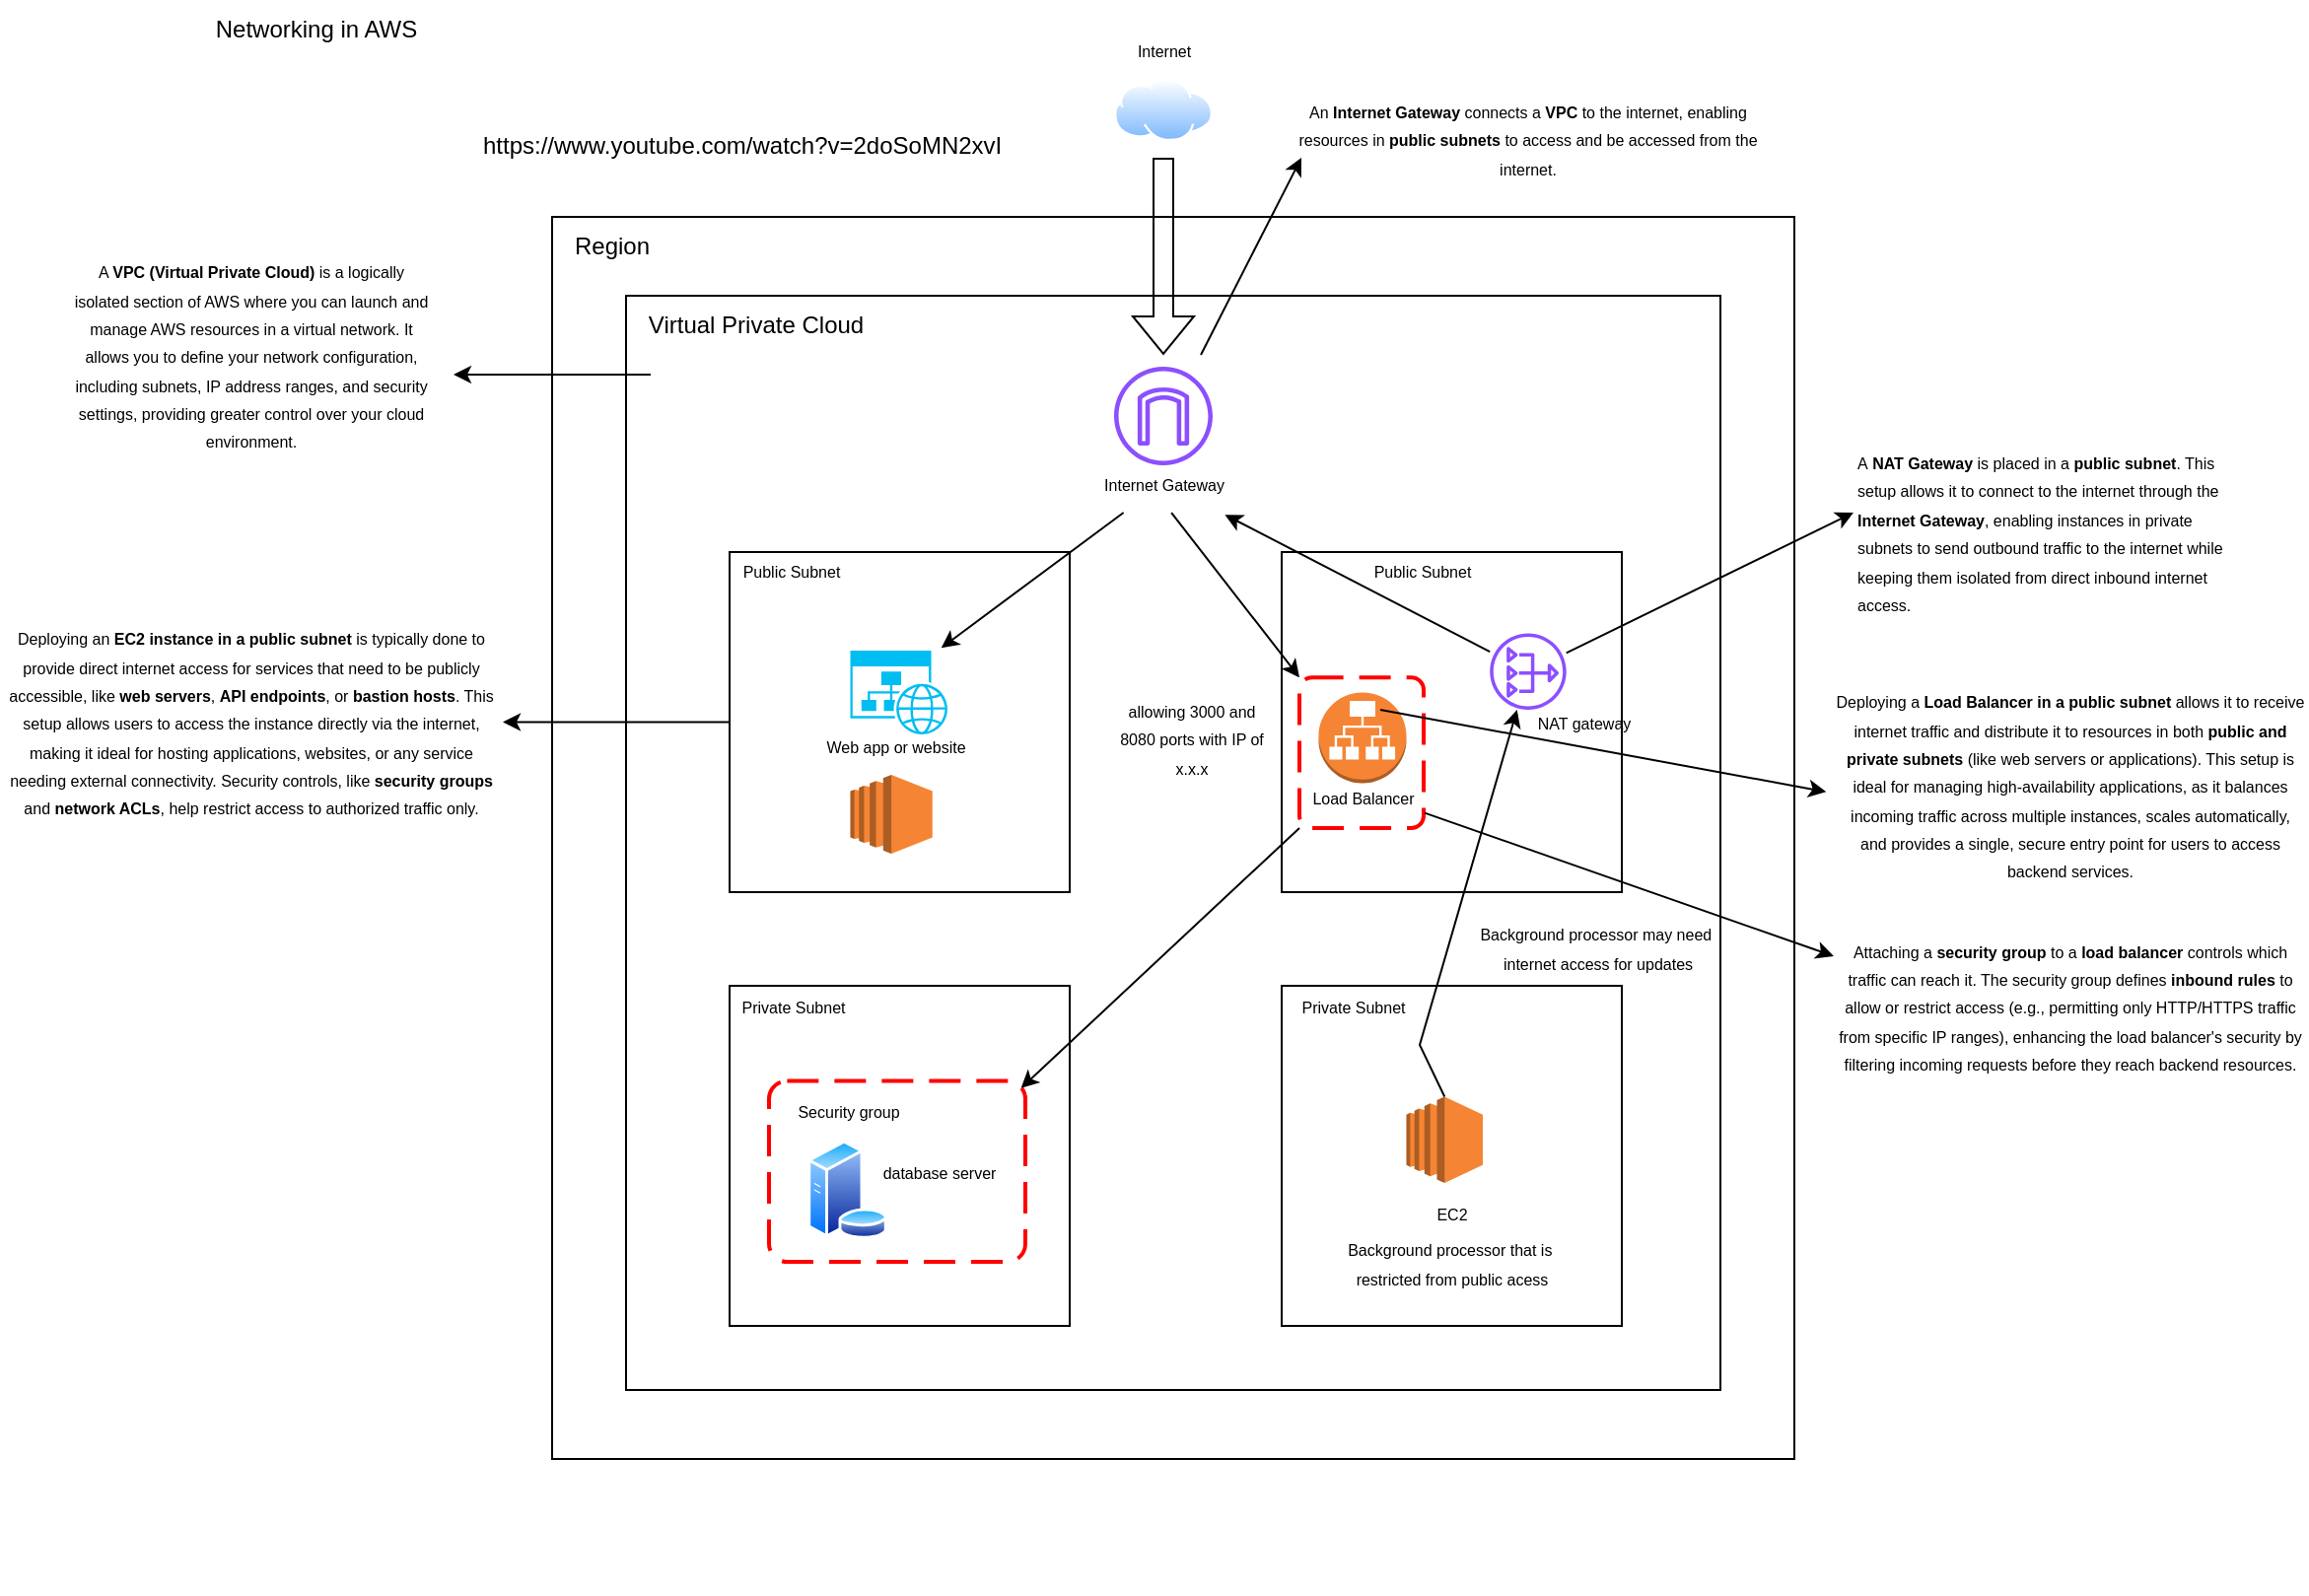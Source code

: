<mxfile version="24.8.3" pages="2">
  <diagram name="Halaman-1" id="hqgcFYrTbxdY-klilklI">
    <mxGraphModel dx="2389" dy="577" grid="1" gridSize="10" guides="1" tooltips="1" connect="1" arrows="1" fold="1" page="1" pageScale="1" pageWidth="1169" pageHeight="1654" math="0" shadow="0">
      <root>
        <mxCell id="0" />
        <mxCell id="1" parent="0" />
        <mxCell id="Brdp84hp67PUJ8RzHR_3-7" value="" style="whiteSpace=wrap;html=1;aspect=fixed;" parent="1" vertex="1">
          <mxGeometry x="250" y="140" width="630" height="630" as="geometry" />
        </mxCell>
        <mxCell id="Brdp84hp67PUJ8RzHR_3-1" value="Networking in AWS" style="text;html=1;align=center;verticalAlign=middle;resizable=0;points=[];autosize=1;strokeColor=none;fillColor=none;" parent="1" vertex="1">
          <mxGeometry x="65" y="30" width="130" height="30" as="geometry" />
        </mxCell>
        <mxCell id="Brdp84hp67PUJ8RzHR_3-3" style="edgeStyle=orthogonalEdgeStyle;rounded=0;orthogonalLoop=1;jettySize=auto;html=1;exitX=0.5;exitY=1;exitDx=0;exitDy=0;" parent="1" edge="1">
          <mxGeometry relative="1" as="geometry">
            <mxPoint x="595" y="830" as="sourcePoint" />
            <mxPoint x="595" y="830" as="targetPoint" />
          </mxGeometry>
        </mxCell>
        <mxCell id="Brdp84hp67PUJ8RzHR_3-4" value="Region" style="text;html=1;align=center;verticalAlign=middle;resizable=0;points=[];autosize=1;strokeColor=none;fillColor=none;" parent="1" vertex="1">
          <mxGeometry x="250" y="140" width="60" height="30" as="geometry" />
        </mxCell>
        <mxCell id="Brdp84hp67PUJ8RzHR_3-5" value="" style="whiteSpace=wrap;html=1;aspect=fixed;" parent="1" vertex="1">
          <mxGeometry x="287.5" y="180" width="555" height="555" as="geometry" />
        </mxCell>
        <mxCell id="Brdp84hp67PUJ8RzHR_3-6" value="Virtual Private Cloud" style="text;html=1;align=center;verticalAlign=middle;resizable=0;points=[];autosize=1;strokeColor=none;fillColor=none;" parent="1" vertex="1">
          <mxGeometry x="287.5" y="180" width="130" height="30" as="geometry" />
        </mxCell>
        <mxCell id="Brdp84hp67PUJ8RzHR_3-8" value="" style="shape=flexArrow;endArrow=classic;html=1;rounded=0;" parent="1" edge="1">
          <mxGeometry width="50" height="50" relative="1" as="geometry">
            <mxPoint x="560" y="110" as="sourcePoint" />
            <mxPoint x="560" y="210" as="targetPoint" />
          </mxGeometry>
        </mxCell>
        <mxCell id="Brdp84hp67PUJ8RzHR_3-10" value="&lt;font style=&quot;font-size: 8px;&quot;&gt;Internet Gateway&lt;/font&gt;" style="text;html=1;align=center;verticalAlign=middle;resizable=0;points=[];autosize=1;strokeColor=none;fillColor=none;" parent="1" vertex="1">
          <mxGeometry x="520" y="260" width="80" height="30" as="geometry" />
        </mxCell>
        <mxCell id="Brdp84hp67PUJ8RzHR_3-11" value="" style="image;aspect=fixed;perimeter=ellipsePerimeter;html=1;align=center;shadow=0;dashed=0;spacingTop=3;image=img/lib/active_directory/internet_cloud.svg;" parent="1" vertex="1">
          <mxGeometry x="535" y="70" width="50" height="31.5" as="geometry" />
        </mxCell>
        <mxCell id="Brdp84hp67PUJ8RzHR_3-12" value="&lt;font style=&quot;font-size: 8px;&quot;&gt;Internet&lt;/font&gt;" style="text;html=1;align=center;verticalAlign=middle;resizable=0;points=[];autosize=1;strokeColor=none;fillColor=none;" parent="1" vertex="1">
          <mxGeometry x="535" y="40" width="50" height="30" as="geometry" />
        </mxCell>
        <mxCell id="Brdp84hp67PUJ8RzHR_3-13" value="" style="sketch=0;outlineConnect=0;fontColor=#232F3E;gradientColor=none;fillColor=#8C4FFF;strokeColor=none;dashed=0;verticalLabelPosition=bottom;verticalAlign=top;align=center;html=1;fontSize=12;fontStyle=0;aspect=fixed;pointerEvents=1;shape=mxgraph.aws4.internet_gateway;" parent="1" vertex="1">
          <mxGeometry x="535" y="216" width="50" height="50" as="geometry" />
        </mxCell>
        <mxCell id="Brdp84hp67PUJ8RzHR_3-14" value="" style="whiteSpace=wrap;html=1;aspect=fixed;" parent="1" vertex="1">
          <mxGeometry x="340" y="310" width="172.5" height="172.5" as="geometry" />
        </mxCell>
        <mxCell id="Brdp84hp67PUJ8RzHR_3-15" value="" style="whiteSpace=wrap;html=1;aspect=fixed;" parent="1" vertex="1">
          <mxGeometry x="620" y="310" width="172.5" height="172.5" as="geometry" />
        </mxCell>
        <mxCell id="Brdp84hp67PUJ8RzHR_3-16" value="" style="whiteSpace=wrap;html=1;aspect=fixed;" parent="1" vertex="1">
          <mxGeometry x="340" y="530" width="172.5" height="172.5" as="geometry" />
        </mxCell>
        <mxCell id="Brdp84hp67PUJ8RzHR_3-17" value="" style="whiteSpace=wrap;html=1;aspect=fixed;" parent="1" vertex="1">
          <mxGeometry x="620" y="530" width="172.5" height="172.5" as="geometry" />
        </mxCell>
        <mxCell id="Brdp84hp67PUJ8RzHR_3-18" value="&lt;font style=&quot;font-size: 8px;&quot;&gt;Public Subnet&lt;/font&gt;" style="text;html=1;align=center;verticalAlign=middle;resizable=0;points=[];autosize=1;strokeColor=none;fillColor=none;" parent="1" vertex="1">
          <mxGeometry x="336.26" y="304" width="70" height="30" as="geometry" />
        </mxCell>
        <mxCell id="Brdp84hp67PUJ8RzHR_3-20" value="&lt;font style=&quot;font-size: 8px;&quot;&gt;Private Subnet&lt;/font&gt;" style="text;html=1;align=center;verticalAlign=middle;resizable=0;points=[];autosize=1;strokeColor=none;fillColor=none;" parent="1" vertex="1">
          <mxGeometry x="332.26" y="525" width="80" height="30" as="geometry" />
        </mxCell>
        <mxCell id="Brdp84hp67PUJ8RzHR_3-24" value="" style="sketch=0;outlineConnect=0;fontColor=#232F3E;gradientColor=none;fillColor=#8C4FFF;strokeColor=none;dashed=0;verticalLabelPosition=bottom;verticalAlign=top;align=center;html=1;fontSize=12;fontStyle=0;aspect=fixed;pointerEvents=1;shape=mxgraph.aws4.nat_gateway;" parent="1" vertex="1">
          <mxGeometry x="725.61" y="351.25" width="38.75" height="38.75" as="geometry" />
        </mxCell>
        <mxCell id="Brdp84hp67PUJ8RzHR_3-26" value="&lt;font style=&quot;font-size: 8px;&quot;&gt;NAT gateway&lt;/font&gt;" style="text;html=1;align=center;verticalAlign=middle;resizable=0;points=[];autosize=1;strokeColor=none;fillColor=none;" parent="1" vertex="1">
          <mxGeometry x="737.5" y="381.25" width="70" height="30" as="geometry" />
        </mxCell>
        <mxCell id="Brdp84hp67PUJ8RzHR_3-28" value="" style="endArrow=classic;html=1;rounded=0;entryX=0.89;entryY=1.036;entryDx=0;entryDy=0;entryPerimeter=0;" parent="1" source="Brdp84hp67PUJ8RzHR_3-24" target="Brdp84hp67PUJ8RzHR_3-10" edge="1">
          <mxGeometry width="50" height="50" relative="1" as="geometry">
            <mxPoint x="660" y="360" as="sourcePoint" />
            <mxPoint x="773.24" y="302" as="targetPoint" />
          </mxGeometry>
        </mxCell>
        <mxCell id="Brdp84hp67PUJ8RzHR_3-29" value="" style="outlineConnect=0;dashed=0;verticalLabelPosition=bottom;verticalAlign=top;align=center;html=1;shape=mxgraph.aws3.ec2;fillColor=#F58534;gradientColor=none;" parent="1" vertex="1">
          <mxGeometry x="401.25" y="423" width="41.63" height="40" as="geometry" />
        </mxCell>
        <mxCell id="Brdp84hp67PUJ8RzHR_3-30" value="" style="outlineConnect=0;dashed=0;verticalLabelPosition=bottom;verticalAlign=top;align=center;html=1;shape=mxgraph.aws3.ec2;fillColor=#F58534;gradientColor=none;" parent="1" vertex="1">
          <mxGeometry x="683.25" y="586.25" width="38.74" height="43.75" as="geometry" />
        </mxCell>
        <mxCell id="Brdp84hp67PUJ8RzHR_3-32" value="&lt;font style=&quot;font-size: 8px;&quot;&gt;EC2&lt;/font&gt;" style="text;html=1;align=center;verticalAlign=middle;resizable=0;points=[];autosize=1;strokeColor=none;fillColor=none;" parent="1" vertex="1">
          <mxGeometry x="685.61" y="630" width="40" height="30" as="geometry" />
        </mxCell>
        <mxCell id="Brdp84hp67PUJ8RzHR_3-33" value="&lt;font style=&quot;font-size: 8px;&quot;&gt;Public Subnet&lt;/font&gt;" style="text;html=1;align=center;verticalAlign=middle;resizable=0;points=[];autosize=1;strokeColor=none;fillColor=none;" parent="1" vertex="1">
          <mxGeometry x="655.61" y="304" width="70" height="30" as="geometry" />
        </mxCell>
        <mxCell id="Brdp84hp67PUJ8RzHR_3-34" value="&lt;font style=&quot;font-size: 8px;&quot;&gt;Private Subnet&lt;/font&gt;" style="text;html=1;align=center;verticalAlign=middle;resizable=0;points=[];autosize=1;strokeColor=none;fillColor=none;" parent="1" vertex="1">
          <mxGeometry x="616" y="525" width="80" height="30" as="geometry" />
        </mxCell>
        <mxCell id="Brdp84hp67PUJ8RzHR_3-36" value="" style="endArrow=classic;html=1;rounded=0;exitX=0.5;exitY=0;exitDx=0;exitDy=0;exitPerimeter=0;" parent="1" source="Brdp84hp67PUJ8RzHR_3-30" target="Brdp84hp67PUJ8RzHR_3-24" edge="1">
          <mxGeometry width="50" height="50" relative="1" as="geometry">
            <mxPoint x="705.99" y="592" as="sourcePoint" />
            <mxPoint x="681" y="421" as="targetPoint" />
            <Array as="points">
              <mxPoint x="690" y="560" />
            </Array>
          </mxGeometry>
        </mxCell>
        <mxCell id="Brdp84hp67PUJ8RzHR_3-39" value="" style="endArrow=classic;html=1;rounded=0;entryX=0.922;entryY=-0.031;entryDx=0;entryDy=0;entryPerimeter=0;" parent="1" source="Brdp84hp67PUJ8RzHR_3-10" target="Brdp84hp67PUJ8RzHR_3-40" edge="1">
          <mxGeometry width="50" height="50" relative="1" as="geometry">
            <mxPoint x="520" y="290" as="sourcePoint" />
            <mxPoint x="570" y="240" as="targetPoint" />
          </mxGeometry>
        </mxCell>
        <mxCell id="Brdp84hp67PUJ8RzHR_3-40" value="" style="verticalLabelPosition=bottom;html=1;verticalAlign=top;align=center;strokeColor=none;fillColor=#00BEF2;shape=mxgraph.azure.website_generic;pointerEvents=1;" parent="1" vertex="1">
          <mxGeometry x="401.25" y="360" width="50" height="42.5" as="geometry" />
        </mxCell>
        <mxCell id="Brdp84hp67PUJ8RzHR_3-41" value="&lt;span style=&quot;font-size: 8px;&quot;&gt;Web app or website&lt;/span&gt;" style="text;html=1;align=center;verticalAlign=middle;resizable=0;points=[];autosize=1;strokeColor=none;fillColor=none;" parent="1" vertex="1">
          <mxGeometry x="379.25" y="393" width="90" height="30" as="geometry" />
        </mxCell>
        <mxCell id="Brdp84hp67PUJ8RzHR_3-43" value="&lt;span style=&quot;font-size: 8px;&quot;&gt;Background processor that is&amp;nbsp;&lt;/span&gt;&lt;div&gt;&lt;span style=&quot;font-size: 8px;&quot;&gt;restricted from public acess&lt;/span&gt;&lt;/div&gt;" style="text;html=1;align=center;verticalAlign=middle;resizable=0;points=[];autosize=1;strokeColor=none;fillColor=none;" parent="1" vertex="1">
          <mxGeometry x="640.61" y="650" width="130" height="40" as="geometry" />
        </mxCell>
        <mxCell id="Brdp84hp67PUJ8RzHR_3-44" value="&lt;span style=&quot;font-size: 8px;&quot;&gt;Background processor may need&amp;nbsp;&lt;/span&gt;&lt;div&gt;&lt;span style=&quot;font-size: 8px;&quot;&gt;internet access for updates&lt;/span&gt;&lt;/div&gt;" style="text;html=1;align=center;verticalAlign=middle;resizable=0;points=[];autosize=1;strokeColor=none;fillColor=none;" parent="1" vertex="1">
          <mxGeometry x="710" y="490" width="140" height="40" as="geometry" />
        </mxCell>
        <mxCell id="Brdp84hp67PUJ8RzHR_3-45" value="" style="rounded=1;arcSize=10;dashed=1;strokeColor=#ff0000;fillColor=none;gradientColor=none;dashPattern=8 4;strokeWidth=2;" parent="1" vertex="1">
          <mxGeometry x="360" y="578.26" width="130" height="91.74" as="geometry" />
        </mxCell>
        <mxCell id="Brdp84hp67PUJ8RzHR_3-46" value="&lt;font style=&quot;font-size: 8px;&quot;&gt;Security group&lt;/font&gt;" style="text;html=1;align=center;verticalAlign=middle;resizable=0;points=[];autosize=1;strokeColor=none;fillColor=none;" parent="1" vertex="1">
          <mxGeometry x="360" y="578.26" width="80" height="30" as="geometry" />
        </mxCell>
        <mxCell id="Brdp84hp67PUJ8RzHR_3-48" value="" style="endArrow=classic;html=1;rounded=0;exitX=0.551;exitY=1.002;exitDx=0;exitDy=0;exitPerimeter=0;entryX=0;entryY=0;entryDx=0;entryDy=0;" parent="1" source="Brdp84hp67PUJ8RzHR_3-10" target="Brdp84hp67PUJ8RzHR_3-57" edge="1">
          <mxGeometry width="50" height="50" relative="1" as="geometry">
            <mxPoint x="560" y="400" as="sourcePoint" />
            <mxPoint x="641" y="381" as="targetPoint" />
          </mxGeometry>
        </mxCell>
        <mxCell id="Brdp84hp67PUJ8RzHR_3-49" value="" style="outlineConnect=0;dashed=0;verticalLabelPosition=bottom;verticalAlign=top;align=center;html=1;shape=mxgraph.aws3.application_load_balancer;fillColor=#F58534;gradientColor=none;" parent="1" vertex="1">
          <mxGeometry x="638.75" y="381.25" width="44.5" height="46" as="geometry" />
        </mxCell>
        <mxCell id="Brdp84hp67PUJ8RzHR_3-51" value="&lt;span style=&quot;font-size: 8px;&quot;&gt;Load Balancer&lt;/span&gt;" style="text;html=1;align=center;verticalAlign=middle;resizable=0;points=[];autosize=1;strokeColor=none;fillColor=none;" parent="1" vertex="1">
          <mxGeometry x="621" y="419" width="80" height="30" as="geometry" />
        </mxCell>
        <mxCell id="Brdp84hp67PUJ8RzHR_3-55" value="" style="image;aspect=fixed;perimeter=ellipsePerimeter;html=1;align=center;shadow=0;dashed=0;spacingTop=3;image=img/lib/active_directory/database_server.svg;" parent="1" vertex="1">
          <mxGeometry x="379.25" y="608.26" width="41" height="50" as="geometry" />
        </mxCell>
        <mxCell id="Brdp84hp67PUJ8RzHR_3-56" value="&lt;span style=&quot;font-size: 8px;&quot;&gt;database server&lt;/span&gt;" style="text;html=1;align=center;verticalAlign=middle;resizable=0;points=[];autosize=1;strokeColor=none;fillColor=none;" parent="1" vertex="1">
          <mxGeometry x="406.26" y="609.13" width="80" height="30" as="geometry" />
        </mxCell>
        <mxCell id="Brdp84hp67PUJ8RzHR_3-57" value="" style="rounded=1;arcSize=10;dashed=1;strokeColor=#ff0000;fillColor=none;gradientColor=none;dashPattern=8 4;strokeWidth=2;" parent="1" vertex="1">
          <mxGeometry x="629" y="373.63" width="63" height="76.37" as="geometry" />
        </mxCell>
        <mxCell id="Brdp84hp67PUJ8RzHR_3-58" value="" style="endArrow=classic;html=1;rounded=0;exitX=0;exitY=1;exitDx=0;exitDy=0;entryX=0.983;entryY=0.04;entryDx=0;entryDy=0;entryPerimeter=0;" parent="1" source="Brdp84hp67PUJ8RzHR_3-57" target="Brdp84hp67PUJ8RzHR_3-45" edge="1">
          <mxGeometry width="50" height="50" relative="1" as="geometry">
            <mxPoint x="560" y="490" as="sourcePoint" />
            <mxPoint x="610" y="440" as="targetPoint" />
          </mxGeometry>
        </mxCell>
        <mxCell id="hhcE3-THl1FUD5y1jUhw-3" value="&lt;font style=&quot;font-size: 8px;&quot;&gt;An &lt;strong&gt;Internet Gateway&lt;/strong&gt; connects a &lt;strong&gt;VPC&lt;/strong&gt; to the internet, enabling resources in &lt;strong&gt;public subnets&lt;/strong&gt; to access and be accessed from the internet.&lt;/font&gt;" style="text;html=1;align=center;verticalAlign=middle;whiteSpace=wrap;rounded=0;" parent="1" vertex="1">
          <mxGeometry x="614.99" y="80" width="260" height="40" as="geometry" />
        </mxCell>
        <mxCell id="hhcE3-THl1FUD5y1jUhw-4" value="" style="endArrow=classic;html=1;rounded=0;" parent="1" edge="1">
          <mxGeometry width="50" height="50" relative="1" as="geometry">
            <mxPoint x="579" y="210" as="sourcePoint" />
            <mxPoint x="630" y="110" as="targetPoint" />
          </mxGeometry>
        </mxCell>
        <mxCell id="hhcE3-THl1FUD5y1jUhw-5" value="&lt;font style=&quot;font-size: 8px;&quot;&gt;A&amp;nbsp;&lt;strong&gt;NAT Gateway&lt;/strong&gt; is placed in a &lt;strong&gt;public subnet&lt;/strong&gt;. This setup allows it to connect to the internet through the &lt;strong&gt;Internet Gateway&lt;/strong&gt;, enabling instances in private subnets to send outbound traffic to the internet while keeping them isolated from direct inbound internet access.&lt;/font&gt;" style="text;whiteSpace=wrap;html=1;" parent="1" vertex="1">
          <mxGeometry x="910" y="250" width="190" height="110" as="geometry" />
        </mxCell>
        <mxCell id="hhcE3-THl1FUD5y1jUhw-6" value="" style="endArrow=classic;html=1;rounded=0;" parent="1" source="Brdp84hp67PUJ8RzHR_3-24" edge="1">
          <mxGeometry width="50" height="50" relative="1" as="geometry">
            <mxPoint x="830" y="410" as="sourcePoint" />
            <mxPoint x="910" y="290" as="targetPoint" />
          </mxGeometry>
        </mxCell>
        <mxCell id="hhcE3-THl1FUD5y1jUhw-7" value="&lt;font style=&quot;font-size: 8px;&quot;&gt;Deploying an &lt;strong&gt;EC2 instance in a public subnet&lt;/strong&gt; is typically done to provide direct internet access for services that need to be publicly accessible, like &lt;strong&gt;web servers&lt;/strong&gt;, &lt;strong&gt;API endpoints&lt;/strong&gt;, or &lt;strong&gt;bastion hosts&lt;/strong&gt;. This setup allows users to access the instance directly via the internet, making it ideal for hosting applications, websites, or any service needing external connectivity. Security controls, like &lt;strong&gt;security groups&lt;/strong&gt; and &lt;strong&gt;network ACLs&lt;/strong&gt;, help restrict access to authorized traffic only.&lt;/font&gt;" style="text;html=1;align=center;verticalAlign=middle;whiteSpace=wrap;rounded=0;" parent="1" vertex="1">
          <mxGeometry x="-30" y="345.75" width="255" height="101" as="geometry" />
        </mxCell>
        <mxCell id="hhcE3-THl1FUD5y1jUhw-8" value="" style="endArrow=classic;html=1;rounded=0;entryX=1;entryY=0.5;entryDx=0;entryDy=0;exitX=0;exitY=0.5;exitDx=0;exitDy=0;" parent="1" source="Brdp84hp67PUJ8RzHR_3-14" target="hhcE3-THl1FUD5y1jUhw-7" edge="1">
          <mxGeometry width="50" height="50" relative="1" as="geometry">
            <mxPoint x="330" y="490" as="sourcePoint" />
            <mxPoint x="380" y="440" as="targetPoint" />
          </mxGeometry>
        </mxCell>
        <mxCell id="hhcE3-THl1FUD5y1jUhw-9" value="&lt;font style=&quot;font-size: 8px;&quot;&gt;Deploying a &lt;strong&gt;Load Balancer in a public subnet&lt;/strong&gt; allows it to receive internet traffic and distribute it to resources in both &lt;strong&gt;public and private subnets&lt;/strong&gt; (like web servers or applications). This setup is ideal for managing high-availability applications, as it balances incoming traffic across multiple instances, scales automatically, and provides a single, secure entry point for users to access backend services.&lt;/font&gt;" style="text;html=1;align=center;verticalAlign=middle;whiteSpace=wrap;rounded=0;" parent="1" vertex="1">
          <mxGeometry x="900" y="409.25" width="240" height="37.5" as="geometry" />
        </mxCell>
        <mxCell id="hhcE3-THl1FUD5y1jUhw-10" value="" style="endArrow=classic;html=1;rounded=0;exitX=0.651;exitY=0.214;exitDx=0;exitDy=0;exitPerimeter=0;entryX=-0.016;entryY=0.597;entryDx=0;entryDy=0;entryPerimeter=0;" parent="1" source="Brdp84hp67PUJ8RzHR_3-57" target="hhcE3-THl1FUD5y1jUhw-9" edge="1">
          <mxGeometry width="50" height="50" relative="1" as="geometry">
            <mxPoint x="730" y="460" as="sourcePoint" />
            <mxPoint x="780" y="410" as="targetPoint" />
          </mxGeometry>
        </mxCell>
        <mxCell id="hhcE3-THl1FUD5y1jUhw-11" value="&lt;font style=&quot;font-size: 8px;&quot;&gt;Attaching a &lt;strong&gt;security group&lt;/strong&gt; to a &lt;strong&gt;load balancer&lt;/strong&gt; controls which traffic can reach it. The security group defines &lt;strong&gt;inbound rules&lt;/strong&gt; to allow or restrict access (e.g., permitting only HTTP/HTTPS traffic from specific IP ranges), enhancing the load balancer&#39;s security by filtering incoming requests before they reach backend resources.&lt;/font&gt;" style="text;html=1;align=center;verticalAlign=middle;whiteSpace=wrap;rounded=0;" parent="1" vertex="1">
          <mxGeometry x="900" y="515" width="240" height="50" as="geometry" />
        </mxCell>
        <mxCell id="hhcE3-THl1FUD5y1jUhw-13" value="" style="endArrow=classic;html=1;rounded=0;entryX=0;entryY=0;entryDx=0;entryDy=0;exitX=1.008;exitY=0.899;exitDx=0;exitDy=0;exitPerimeter=0;" parent="1" source="Brdp84hp67PUJ8RzHR_3-57" target="hhcE3-THl1FUD5y1jUhw-11" edge="1">
          <mxGeometry width="50" height="50" relative="1" as="geometry">
            <mxPoint x="740" y="360" as="sourcePoint" />
            <mxPoint x="790" y="310" as="targetPoint" />
          </mxGeometry>
        </mxCell>
        <mxCell id="hhcE3-THl1FUD5y1jUhw-17" value="&lt;font style=&quot;font-size: 8px;&quot;&gt;allowing 3000 and 8080 &lt;font style=&quot;&quot;&gt;ports&lt;/font&gt; with IP of x.x.x&lt;/font&gt;" style="text;html=1;align=center;verticalAlign=middle;whiteSpace=wrap;rounded=0;" parent="1" vertex="1">
          <mxGeometry x="533.99" y="373.63" width="81" height="60.75" as="geometry" />
        </mxCell>
        <mxCell id="hhcE3-THl1FUD5y1jUhw-18" value="&lt;font style=&quot;font-size: 8px;&quot;&gt;A &lt;strong&gt;VPC (Virtual Private Cloud)&lt;/strong&gt; is a logically isolated section of AWS where you can launch and manage AWS resources in a virtual network. It allows you to define your network configuration, including subnets, IP address ranges, and security settings, providing greater control over your cloud environment.&lt;/font&gt;" style="text;html=1;align=center;verticalAlign=middle;whiteSpace=wrap;rounded=0;" parent="1" vertex="1">
          <mxGeometry x="5" y="180" width="185" height="60" as="geometry" />
        </mxCell>
        <mxCell id="hhcE3-THl1FUD5y1jUhw-19" value="" style="endArrow=classic;html=1;rounded=0;" parent="1" edge="1">
          <mxGeometry width="50" height="50" relative="1" as="geometry">
            <mxPoint x="300" y="220" as="sourcePoint" />
            <mxPoint x="200" y="220" as="targetPoint" />
          </mxGeometry>
        </mxCell>
        <UserObject label="https://www.youtube.com/watch?v=2doSoMN2xvI" link="https://www.youtube.com/watch?v=2doSoMN2xvI" id="hhcE3-THl1FUD5y1jUhw-21">
          <mxCell style="text;whiteSpace=wrap;" parent="1" vertex="1">
            <mxGeometry x="212.5" y="90" width="300" height="40" as="geometry" />
          </mxCell>
        </UserObject>
      </root>
    </mxGraphModel>
  </diagram>
  <diagram id="dKfqmblyOn0uT4CwMoG1" name="Halaman-2">
    <mxGraphModel dx="1674" dy="823" grid="1" gridSize="10" guides="1" tooltips="1" connect="1" arrows="1" fold="1" page="1" pageScale="1" pageWidth="1169" pageHeight="1654" math="0" shadow="0">
      <root>
        <mxCell id="0" />
        <mxCell id="1" parent="0" />
        <mxCell id="q5m0Cm_aieTrKm7m9hme-1" value="" style="whiteSpace=wrap;html=1;" vertex="1" parent="1">
          <mxGeometry x="520" y="390" width="120" height="60" as="geometry" />
        </mxCell>
      </root>
    </mxGraphModel>
  </diagram>
</mxfile>
